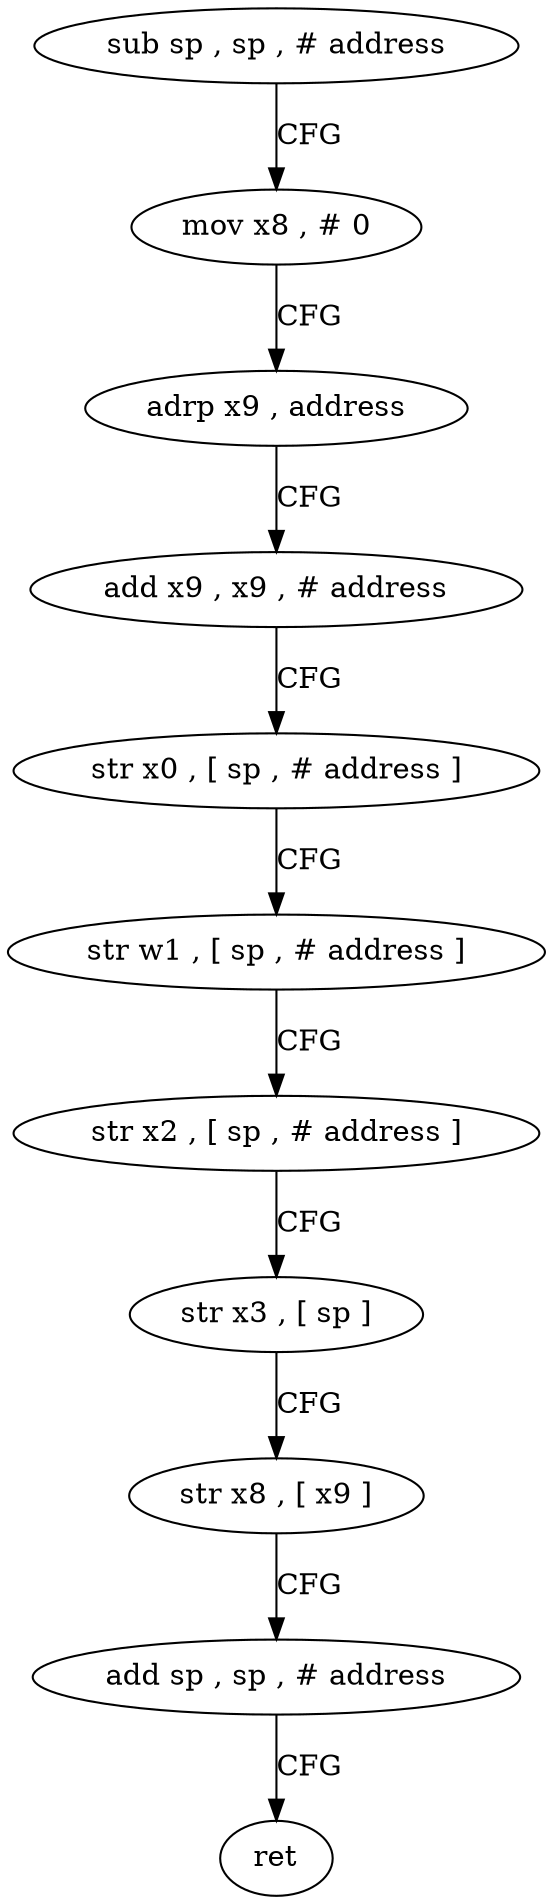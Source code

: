 digraph "func" {
"4266908" [label = "sub sp , sp , # address" ]
"4266912" [label = "mov x8 , # 0" ]
"4266916" [label = "adrp x9 , address" ]
"4266920" [label = "add x9 , x9 , # address" ]
"4266924" [label = "str x0 , [ sp , # address ]" ]
"4266928" [label = "str w1 , [ sp , # address ]" ]
"4266932" [label = "str x2 , [ sp , # address ]" ]
"4266936" [label = "str x3 , [ sp ]" ]
"4266940" [label = "str x8 , [ x9 ]" ]
"4266944" [label = "add sp , sp , # address" ]
"4266948" [label = "ret" ]
"4266908" -> "4266912" [ label = "CFG" ]
"4266912" -> "4266916" [ label = "CFG" ]
"4266916" -> "4266920" [ label = "CFG" ]
"4266920" -> "4266924" [ label = "CFG" ]
"4266924" -> "4266928" [ label = "CFG" ]
"4266928" -> "4266932" [ label = "CFG" ]
"4266932" -> "4266936" [ label = "CFG" ]
"4266936" -> "4266940" [ label = "CFG" ]
"4266940" -> "4266944" [ label = "CFG" ]
"4266944" -> "4266948" [ label = "CFG" ]
}
